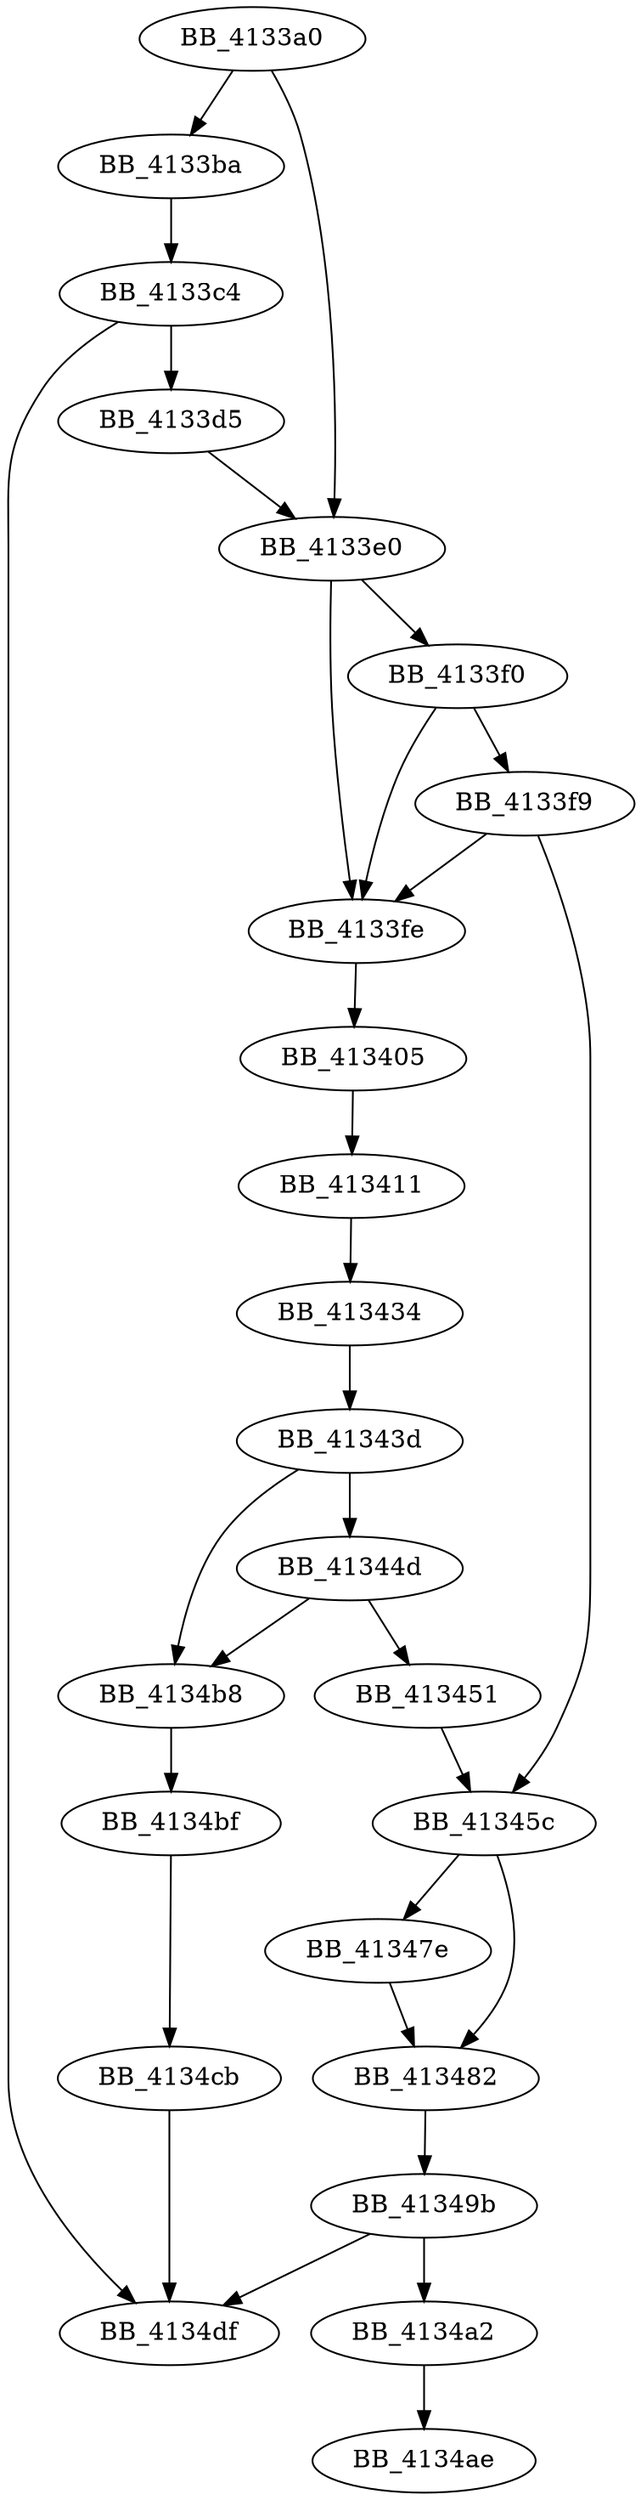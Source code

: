 DiGraph sub_4133A0{
BB_4133a0->BB_4133ba
BB_4133a0->BB_4133e0
BB_4133ba->BB_4133c4
BB_4133c4->BB_4133d5
BB_4133c4->BB_4134df
BB_4133d5->BB_4133e0
BB_4133e0->BB_4133f0
BB_4133e0->BB_4133fe
BB_4133f0->BB_4133f9
BB_4133f0->BB_4133fe
BB_4133f9->BB_4133fe
BB_4133f9->BB_41345c
BB_4133fe->BB_413405
BB_413405->BB_413411
BB_413411->BB_413434
BB_413434->BB_41343d
BB_41343d->BB_41344d
BB_41343d->BB_4134b8
BB_41344d->BB_413451
BB_41344d->BB_4134b8
BB_413451->BB_41345c
BB_41345c->BB_41347e
BB_41345c->BB_413482
BB_41347e->BB_413482
BB_413482->BB_41349b
BB_41349b->BB_4134a2
BB_41349b->BB_4134df
BB_4134a2->BB_4134ae
BB_4134b8->BB_4134bf
BB_4134bf->BB_4134cb
BB_4134cb->BB_4134df
}
